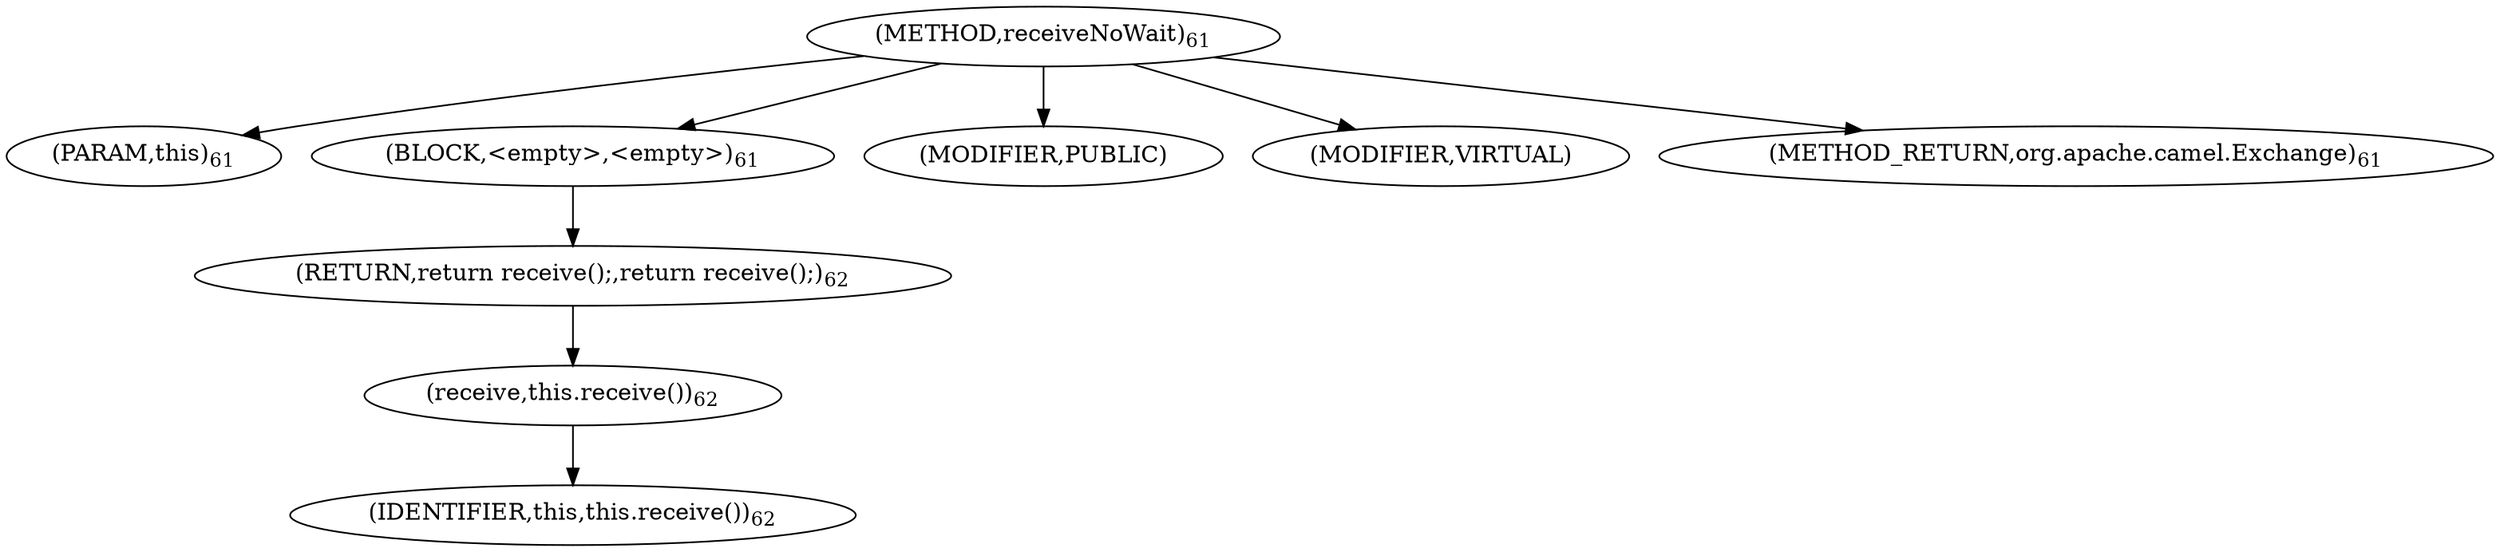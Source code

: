 digraph "receiveNoWait" {  
"87" [label = <(METHOD,receiveNoWait)<SUB>61</SUB>> ]
"9" [label = <(PARAM,this)<SUB>61</SUB>> ]
"88" [label = <(BLOCK,&lt;empty&gt;,&lt;empty&gt;)<SUB>61</SUB>> ]
"89" [label = <(RETURN,return receive();,return receive();)<SUB>62</SUB>> ]
"90" [label = <(receive,this.receive())<SUB>62</SUB>> ]
"8" [label = <(IDENTIFIER,this,this.receive())<SUB>62</SUB>> ]
"91" [label = <(MODIFIER,PUBLIC)> ]
"92" [label = <(MODIFIER,VIRTUAL)> ]
"93" [label = <(METHOD_RETURN,org.apache.camel.Exchange)<SUB>61</SUB>> ]
  "87" -> "9" 
  "87" -> "88" 
  "87" -> "91" 
  "87" -> "92" 
  "87" -> "93" 
  "88" -> "89" 
  "89" -> "90" 
  "90" -> "8" 
}
